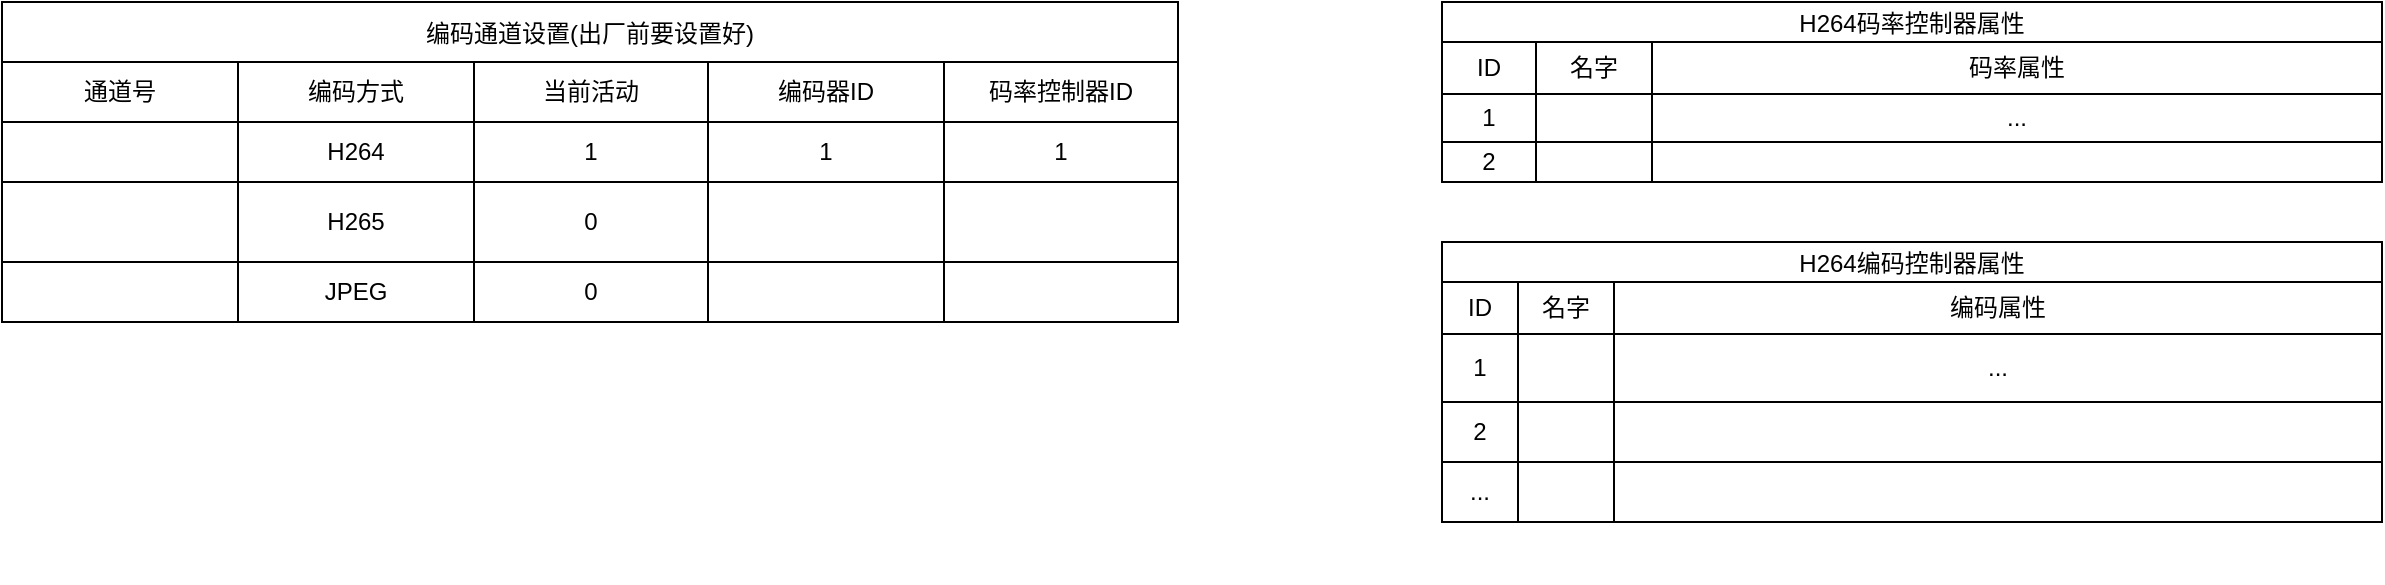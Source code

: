 <mxfile version="20.8.16" type="github">
  <diagram id="KSP_Ek3BJwsrb4C-WZ7z" name="第 1 页">
    <mxGraphModel dx="1290" dy="583" grid="1" gridSize="10" guides="1" tooltips="1" connect="1" arrows="1" fold="1" page="1" pageScale="1" pageWidth="827" pageHeight="1169" math="0" shadow="0">
      <root>
        <mxCell id="0" />
        <mxCell id="1" parent="0" />
        <mxCell id="0UnH1oCZMurItEouwhYK-30" value="" style="shape=partialRectangle;html=1;whiteSpace=wrap;connectable=0;strokeColor=inherit;overflow=hidden;fillColor=none;top=0;left=0;bottom=0;right=0;pointerEvents=1;" vertex="1" parent="1">
          <mxGeometry x="240" y="330" width="60" height="40" as="geometry">
            <mxRectangle width="60" height="40" as="alternateBounds" />
          </mxGeometry>
        </mxCell>
        <mxCell id="0UnH1oCZMurItEouwhYK-40" value="编码通道设置(出厂前要设置好)" style="shape=table;startSize=30;container=1;collapsible=0;childLayout=tableLayout;" vertex="1" parent="1">
          <mxGeometry x="120" y="80" width="588" height="160" as="geometry" />
        </mxCell>
        <mxCell id="0UnH1oCZMurItEouwhYK-41" value="" style="shape=tableRow;horizontal=0;startSize=0;swimlaneHead=0;swimlaneBody=0;strokeColor=inherit;top=0;left=0;bottom=0;right=0;collapsible=0;dropTarget=0;fillColor=none;points=[[0,0.5],[1,0.5]];portConstraint=eastwest;" vertex="1" parent="0UnH1oCZMurItEouwhYK-40">
          <mxGeometry y="30" width="588" height="30" as="geometry" />
        </mxCell>
        <mxCell id="0UnH1oCZMurItEouwhYK-105" value="通道号" style="shape=partialRectangle;html=1;whiteSpace=wrap;connectable=0;strokeColor=inherit;overflow=hidden;fillColor=none;top=0;left=0;bottom=0;right=0;pointerEvents=1;" vertex="1" parent="0UnH1oCZMurItEouwhYK-41">
          <mxGeometry width="118" height="30" as="geometry">
            <mxRectangle width="118" height="30" as="alternateBounds" />
          </mxGeometry>
        </mxCell>
        <mxCell id="0UnH1oCZMurItEouwhYK-42" value="编码方式" style="shape=partialRectangle;html=1;whiteSpace=wrap;connectable=0;strokeColor=inherit;overflow=hidden;fillColor=none;top=0;left=0;bottom=0;right=0;pointerEvents=1;" vertex="1" parent="0UnH1oCZMurItEouwhYK-41">
          <mxGeometry x="118" width="118" height="30" as="geometry">
            <mxRectangle width="118" height="30" as="alternateBounds" />
          </mxGeometry>
        </mxCell>
        <mxCell id="0UnH1oCZMurItEouwhYK-43" value="当前活动" style="shape=partialRectangle;html=1;whiteSpace=wrap;connectable=0;strokeColor=inherit;overflow=hidden;fillColor=none;top=0;left=0;bottom=0;right=0;pointerEvents=1;" vertex="1" parent="0UnH1oCZMurItEouwhYK-41">
          <mxGeometry x="236" width="117" height="30" as="geometry">
            <mxRectangle width="117" height="30" as="alternateBounds" />
          </mxGeometry>
        </mxCell>
        <mxCell id="0UnH1oCZMurItEouwhYK-44" value="编码器ID" style="shape=partialRectangle;html=1;whiteSpace=wrap;connectable=0;strokeColor=inherit;overflow=hidden;fillColor=none;top=0;left=0;bottom=0;right=0;pointerEvents=1;" vertex="1" parent="0UnH1oCZMurItEouwhYK-41">
          <mxGeometry x="353" width="118" height="30" as="geometry">
            <mxRectangle width="118" height="30" as="alternateBounds" />
          </mxGeometry>
        </mxCell>
        <mxCell id="0UnH1oCZMurItEouwhYK-57" value="码率控制器ID" style="shape=partialRectangle;html=1;whiteSpace=wrap;connectable=0;strokeColor=inherit;overflow=hidden;fillColor=none;top=0;left=0;bottom=0;right=0;pointerEvents=1;" vertex="1" parent="0UnH1oCZMurItEouwhYK-41">
          <mxGeometry x="471" width="117" height="30" as="geometry">
            <mxRectangle width="117" height="30" as="alternateBounds" />
          </mxGeometry>
        </mxCell>
        <mxCell id="0UnH1oCZMurItEouwhYK-45" value="" style="shape=tableRow;horizontal=0;startSize=0;swimlaneHead=0;swimlaneBody=0;strokeColor=inherit;top=0;left=0;bottom=0;right=0;collapsible=0;dropTarget=0;fillColor=none;points=[[0,0.5],[1,0.5]];portConstraint=eastwest;" vertex="1" parent="0UnH1oCZMurItEouwhYK-40">
          <mxGeometry y="60" width="588" height="30" as="geometry" />
        </mxCell>
        <mxCell id="0UnH1oCZMurItEouwhYK-106" style="shape=partialRectangle;html=1;whiteSpace=wrap;connectable=0;strokeColor=inherit;overflow=hidden;fillColor=none;top=0;left=0;bottom=0;right=0;pointerEvents=1;" vertex="1" parent="0UnH1oCZMurItEouwhYK-45">
          <mxGeometry width="118" height="30" as="geometry">
            <mxRectangle width="118" height="30" as="alternateBounds" />
          </mxGeometry>
        </mxCell>
        <mxCell id="0UnH1oCZMurItEouwhYK-46" value="H264" style="shape=partialRectangle;html=1;whiteSpace=wrap;connectable=0;strokeColor=inherit;overflow=hidden;fillColor=none;top=0;left=0;bottom=0;right=0;pointerEvents=1;" vertex="1" parent="0UnH1oCZMurItEouwhYK-45">
          <mxGeometry x="118" width="118" height="30" as="geometry">
            <mxRectangle width="118" height="30" as="alternateBounds" />
          </mxGeometry>
        </mxCell>
        <mxCell id="0UnH1oCZMurItEouwhYK-47" value="1" style="shape=partialRectangle;html=1;whiteSpace=wrap;connectable=0;strokeColor=inherit;overflow=hidden;fillColor=none;top=0;left=0;bottom=0;right=0;pointerEvents=1;" vertex="1" parent="0UnH1oCZMurItEouwhYK-45">
          <mxGeometry x="236" width="117" height="30" as="geometry">
            <mxRectangle width="117" height="30" as="alternateBounds" />
          </mxGeometry>
        </mxCell>
        <mxCell id="0UnH1oCZMurItEouwhYK-48" value="1" style="shape=partialRectangle;html=1;whiteSpace=wrap;connectable=0;strokeColor=inherit;overflow=hidden;fillColor=none;top=0;left=0;bottom=0;right=0;pointerEvents=1;" vertex="1" parent="0UnH1oCZMurItEouwhYK-45">
          <mxGeometry x="353" width="118" height="30" as="geometry">
            <mxRectangle width="118" height="30" as="alternateBounds" />
          </mxGeometry>
        </mxCell>
        <mxCell id="0UnH1oCZMurItEouwhYK-58" value="1" style="shape=partialRectangle;html=1;whiteSpace=wrap;connectable=0;strokeColor=inherit;overflow=hidden;fillColor=none;top=0;left=0;bottom=0;right=0;pointerEvents=1;" vertex="1" parent="0UnH1oCZMurItEouwhYK-45">
          <mxGeometry x="471" width="117" height="30" as="geometry">
            <mxRectangle width="117" height="30" as="alternateBounds" />
          </mxGeometry>
        </mxCell>
        <mxCell id="0UnH1oCZMurItEouwhYK-49" value="" style="shape=tableRow;horizontal=0;startSize=0;swimlaneHead=0;swimlaneBody=0;strokeColor=inherit;top=0;left=0;bottom=0;right=0;collapsible=0;dropTarget=0;fillColor=none;points=[[0,0.5],[1,0.5]];portConstraint=eastwest;" vertex="1" parent="0UnH1oCZMurItEouwhYK-40">
          <mxGeometry y="90" width="588" height="40" as="geometry" />
        </mxCell>
        <mxCell id="0UnH1oCZMurItEouwhYK-107" style="shape=partialRectangle;html=1;whiteSpace=wrap;connectable=0;strokeColor=inherit;overflow=hidden;fillColor=none;top=0;left=0;bottom=0;right=0;pointerEvents=1;" vertex="1" parent="0UnH1oCZMurItEouwhYK-49">
          <mxGeometry width="118" height="40" as="geometry">
            <mxRectangle width="118" height="40" as="alternateBounds" />
          </mxGeometry>
        </mxCell>
        <mxCell id="0UnH1oCZMurItEouwhYK-50" value="H265" style="shape=partialRectangle;html=1;whiteSpace=wrap;connectable=0;strokeColor=inherit;overflow=hidden;fillColor=none;top=0;left=0;bottom=0;right=0;pointerEvents=1;" vertex="1" parent="0UnH1oCZMurItEouwhYK-49">
          <mxGeometry x="118" width="118" height="40" as="geometry">
            <mxRectangle width="118" height="40" as="alternateBounds" />
          </mxGeometry>
        </mxCell>
        <mxCell id="0UnH1oCZMurItEouwhYK-51" value="0" style="shape=partialRectangle;html=1;whiteSpace=wrap;connectable=0;strokeColor=inherit;overflow=hidden;fillColor=none;top=0;left=0;bottom=0;right=0;pointerEvents=1;" vertex="1" parent="0UnH1oCZMurItEouwhYK-49">
          <mxGeometry x="236" width="117" height="40" as="geometry">
            <mxRectangle width="117" height="40" as="alternateBounds" />
          </mxGeometry>
        </mxCell>
        <mxCell id="0UnH1oCZMurItEouwhYK-52" value="" style="shape=partialRectangle;html=1;whiteSpace=wrap;connectable=0;strokeColor=inherit;overflow=hidden;fillColor=none;top=0;left=0;bottom=0;right=0;pointerEvents=1;" vertex="1" parent="0UnH1oCZMurItEouwhYK-49">
          <mxGeometry x="353" width="118" height="40" as="geometry">
            <mxRectangle width="118" height="40" as="alternateBounds" />
          </mxGeometry>
        </mxCell>
        <mxCell id="0UnH1oCZMurItEouwhYK-59" style="shape=partialRectangle;html=1;whiteSpace=wrap;connectable=0;strokeColor=inherit;overflow=hidden;fillColor=none;top=0;left=0;bottom=0;right=0;pointerEvents=1;" vertex="1" parent="0UnH1oCZMurItEouwhYK-49">
          <mxGeometry x="471" width="117" height="40" as="geometry">
            <mxRectangle width="117" height="40" as="alternateBounds" />
          </mxGeometry>
        </mxCell>
        <mxCell id="0UnH1oCZMurItEouwhYK-53" style="shape=tableRow;horizontal=0;startSize=0;swimlaneHead=0;swimlaneBody=0;strokeColor=inherit;top=0;left=0;bottom=0;right=0;collapsible=0;dropTarget=0;fillColor=none;points=[[0,0.5],[1,0.5]];portConstraint=eastwest;" vertex="1" parent="0UnH1oCZMurItEouwhYK-40">
          <mxGeometry y="130" width="588" height="30" as="geometry" />
        </mxCell>
        <mxCell id="0UnH1oCZMurItEouwhYK-108" style="shape=partialRectangle;html=1;whiteSpace=wrap;connectable=0;strokeColor=inherit;overflow=hidden;fillColor=none;top=0;left=0;bottom=0;right=0;pointerEvents=1;" vertex="1" parent="0UnH1oCZMurItEouwhYK-53">
          <mxGeometry width="118" height="30" as="geometry">
            <mxRectangle width="118" height="30" as="alternateBounds" />
          </mxGeometry>
        </mxCell>
        <mxCell id="0UnH1oCZMurItEouwhYK-54" value="JPEG" style="shape=partialRectangle;html=1;whiteSpace=wrap;connectable=0;strokeColor=inherit;overflow=hidden;fillColor=none;top=0;left=0;bottom=0;right=0;pointerEvents=1;" vertex="1" parent="0UnH1oCZMurItEouwhYK-53">
          <mxGeometry x="118" width="118" height="30" as="geometry">
            <mxRectangle width="118" height="30" as="alternateBounds" />
          </mxGeometry>
        </mxCell>
        <mxCell id="0UnH1oCZMurItEouwhYK-55" value="0" style="shape=partialRectangle;html=1;whiteSpace=wrap;connectable=0;strokeColor=inherit;overflow=hidden;fillColor=none;top=0;left=0;bottom=0;right=0;pointerEvents=1;" vertex="1" parent="0UnH1oCZMurItEouwhYK-53">
          <mxGeometry x="236" width="117" height="30" as="geometry">
            <mxRectangle width="117" height="30" as="alternateBounds" />
          </mxGeometry>
        </mxCell>
        <mxCell id="0UnH1oCZMurItEouwhYK-56" style="shape=partialRectangle;html=1;whiteSpace=wrap;connectable=0;strokeColor=inherit;overflow=hidden;fillColor=none;top=0;left=0;bottom=0;right=0;pointerEvents=1;" vertex="1" parent="0UnH1oCZMurItEouwhYK-53">
          <mxGeometry x="353" width="118" height="30" as="geometry">
            <mxRectangle width="118" height="30" as="alternateBounds" />
          </mxGeometry>
        </mxCell>
        <mxCell id="0UnH1oCZMurItEouwhYK-60" style="shape=partialRectangle;html=1;whiteSpace=wrap;connectable=0;strokeColor=inherit;overflow=hidden;fillColor=none;top=0;left=0;bottom=0;right=0;pointerEvents=1;" vertex="1" parent="0UnH1oCZMurItEouwhYK-53">
          <mxGeometry x="471" width="117" height="30" as="geometry">
            <mxRectangle width="117" height="30" as="alternateBounds" />
          </mxGeometry>
        </mxCell>
        <mxCell id="0UnH1oCZMurItEouwhYK-69" value="H264编码控制器属性" style="shape=table;startSize=20;container=1;collapsible=0;childLayout=tableLayout;" vertex="1" parent="1">
          <mxGeometry x="840" y="200" width="470" height="140" as="geometry" />
        </mxCell>
        <mxCell id="0UnH1oCZMurItEouwhYK-70" value="" style="shape=tableRow;horizontal=0;startSize=0;swimlaneHead=0;swimlaneBody=0;strokeColor=inherit;top=0;left=0;bottom=0;right=0;collapsible=0;dropTarget=0;fillColor=none;points=[[0,0.5],[1,0.5]];portConstraint=eastwest;" vertex="1" parent="0UnH1oCZMurItEouwhYK-69">
          <mxGeometry y="20" width="470" height="26" as="geometry" />
        </mxCell>
        <mxCell id="0UnH1oCZMurItEouwhYK-71" value="ID" style="shape=partialRectangle;html=1;whiteSpace=wrap;connectable=0;strokeColor=inherit;overflow=hidden;fillColor=none;top=0;left=0;bottom=0;right=0;pointerEvents=1;" vertex="1" parent="0UnH1oCZMurItEouwhYK-70">
          <mxGeometry width="38" height="26" as="geometry">
            <mxRectangle width="38" height="26" as="alternateBounds" />
          </mxGeometry>
        </mxCell>
        <mxCell id="0UnH1oCZMurItEouwhYK-98" value="名字" style="shape=partialRectangle;html=1;whiteSpace=wrap;connectable=0;strokeColor=inherit;overflow=hidden;fillColor=none;top=0;left=0;bottom=0;right=0;pointerEvents=1;" vertex="1" parent="0UnH1oCZMurItEouwhYK-70">
          <mxGeometry x="38" width="48" height="26" as="geometry">
            <mxRectangle width="48" height="26" as="alternateBounds" />
          </mxGeometry>
        </mxCell>
        <mxCell id="0UnH1oCZMurItEouwhYK-72" value="编码属性" style="shape=partialRectangle;html=1;whiteSpace=wrap;connectable=0;strokeColor=inherit;overflow=hidden;fillColor=none;top=0;left=0;bottom=0;right=0;pointerEvents=1;" vertex="1" parent="0UnH1oCZMurItEouwhYK-70">
          <mxGeometry x="86" width="384" height="26" as="geometry">
            <mxRectangle width="384" height="26" as="alternateBounds" />
          </mxGeometry>
        </mxCell>
        <mxCell id="0UnH1oCZMurItEouwhYK-74" value="" style="shape=tableRow;horizontal=0;startSize=0;swimlaneHead=0;swimlaneBody=0;strokeColor=inherit;top=0;left=0;bottom=0;right=0;collapsible=0;dropTarget=0;fillColor=none;points=[[0,0.5],[1,0.5]];portConstraint=eastwest;" vertex="1" parent="0UnH1oCZMurItEouwhYK-69">
          <mxGeometry y="46" width="470" height="34" as="geometry" />
        </mxCell>
        <mxCell id="0UnH1oCZMurItEouwhYK-75" value="1" style="shape=partialRectangle;html=1;whiteSpace=wrap;connectable=0;strokeColor=inherit;overflow=hidden;fillColor=none;top=0;left=0;bottom=0;right=0;pointerEvents=1;" vertex="1" parent="0UnH1oCZMurItEouwhYK-74">
          <mxGeometry width="38" height="34" as="geometry">
            <mxRectangle width="38" height="34" as="alternateBounds" />
          </mxGeometry>
        </mxCell>
        <mxCell id="0UnH1oCZMurItEouwhYK-99" style="shape=partialRectangle;html=1;whiteSpace=wrap;connectable=0;strokeColor=inherit;overflow=hidden;fillColor=none;top=0;left=0;bottom=0;right=0;pointerEvents=1;" vertex="1" parent="0UnH1oCZMurItEouwhYK-74">
          <mxGeometry x="38" width="48" height="34" as="geometry">
            <mxRectangle width="48" height="34" as="alternateBounds" />
          </mxGeometry>
        </mxCell>
        <mxCell id="0UnH1oCZMurItEouwhYK-76" value="..." style="shape=partialRectangle;html=1;whiteSpace=wrap;connectable=0;strokeColor=inherit;overflow=hidden;fillColor=none;top=0;left=0;bottom=0;right=0;pointerEvents=1;" vertex="1" parent="0UnH1oCZMurItEouwhYK-74">
          <mxGeometry x="86" width="384" height="34" as="geometry">
            <mxRectangle width="384" height="34" as="alternateBounds" />
          </mxGeometry>
        </mxCell>
        <mxCell id="0UnH1oCZMurItEouwhYK-78" value="" style="shape=tableRow;horizontal=0;startSize=0;swimlaneHead=0;swimlaneBody=0;strokeColor=inherit;top=0;left=0;bottom=0;right=0;collapsible=0;dropTarget=0;fillColor=none;points=[[0,0.5],[1,0.5]];portConstraint=eastwest;" vertex="1" parent="0UnH1oCZMurItEouwhYK-69">
          <mxGeometry y="80" width="470" height="30" as="geometry" />
        </mxCell>
        <mxCell id="0UnH1oCZMurItEouwhYK-79" value="2" style="shape=partialRectangle;html=1;whiteSpace=wrap;connectable=0;strokeColor=inherit;overflow=hidden;fillColor=none;top=0;left=0;bottom=0;right=0;pointerEvents=1;" vertex="1" parent="0UnH1oCZMurItEouwhYK-78">
          <mxGeometry width="38" height="30" as="geometry">
            <mxRectangle width="38" height="30" as="alternateBounds" />
          </mxGeometry>
        </mxCell>
        <mxCell id="0UnH1oCZMurItEouwhYK-100" style="shape=partialRectangle;html=1;whiteSpace=wrap;connectable=0;strokeColor=inherit;overflow=hidden;fillColor=none;top=0;left=0;bottom=0;right=0;pointerEvents=1;" vertex="1" parent="0UnH1oCZMurItEouwhYK-78">
          <mxGeometry x="38" width="48" height="30" as="geometry">
            <mxRectangle width="48" height="30" as="alternateBounds" />
          </mxGeometry>
        </mxCell>
        <mxCell id="0UnH1oCZMurItEouwhYK-80" value="" style="shape=partialRectangle;html=1;whiteSpace=wrap;connectable=0;strokeColor=inherit;overflow=hidden;fillColor=none;top=0;left=0;bottom=0;right=0;pointerEvents=1;" vertex="1" parent="0UnH1oCZMurItEouwhYK-78">
          <mxGeometry x="86" width="384" height="30" as="geometry">
            <mxRectangle width="384" height="30" as="alternateBounds" />
          </mxGeometry>
        </mxCell>
        <mxCell id="0UnH1oCZMurItEouwhYK-95" style="shape=tableRow;horizontal=0;startSize=0;swimlaneHead=0;swimlaneBody=0;strokeColor=inherit;top=0;left=0;bottom=0;right=0;collapsible=0;dropTarget=0;fillColor=none;points=[[0,0.5],[1,0.5]];portConstraint=eastwest;" vertex="1" parent="0UnH1oCZMurItEouwhYK-69">
          <mxGeometry y="110" width="470" height="30" as="geometry" />
        </mxCell>
        <mxCell id="0UnH1oCZMurItEouwhYK-96" value="..." style="shape=partialRectangle;html=1;whiteSpace=wrap;connectable=0;strokeColor=inherit;overflow=hidden;fillColor=none;top=0;left=0;bottom=0;right=0;pointerEvents=1;" vertex="1" parent="0UnH1oCZMurItEouwhYK-95">
          <mxGeometry width="38" height="30" as="geometry">
            <mxRectangle width="38" height="30" as="alternateBounds" />
          </mxGeometry>
        </mxCell>
        <mxCell id="0UnH1oCZMurItEouwhYK-101" style="shape=partialRectangle;html=1;whiteSpace=wrap;connectable=0;strokeColor=inherit;overflow=hidden;fillColor=none;top=0;left=0;bottom=0;right=0;pointerEvents=1;" vertex="1" parent="0UnH1oCZMurItEouwhYK-95">
          <mxGeometry x="38" width="48" height="30" as="geometry">
            <mxRectangle width="48" height="30" as="alternateBounds" />
          </mxGeometry>
        </mxCell>
        <mxCell id="0UnH1oCZMurItEouwhYK-97" style="shape=partialRectangle;html=1;whiteSpace=wrap;connectable=0;strokeColor=inherit;overflow=hidden;fillColor=none;top=0;left=0;bottom=0;right=0;pointerEvents=1;" vertex="1" parent="0UnH1oCZMurItEouwhYK-95">
          <mxGeometry x="86" width="384" height="30" as="geometry">
            <mxRectangle width="384" height="30" as="alternateBounds" />
          </mxGeometry>
        </mxCell>
        <mxCell id="0UnH1oCZMurItEouwhYK-82" value="H264码率控制器属性" style="shape=table;startSize=20;container=1;collapsible=0;childLayout=tableLayout;" vertex="1" parent="1">
          <mxGeometry x="840" y="80" width="470" height="90" as="geometry" />
        </mxCell>
        <mxCell id="0UnH1oCZMurItEouwhYK-83" value="" style="shape=tableRow;horizontal=0;startSize=0;swimlaneHead=0;swimlaneBody=0;strokeColor=inherit;top=0;left=0;bottom=0;right=0;collapsible=0;dropTarget=0;fillColor=none;points=[[0,0.5],[1,0.5]];portConstraint=eastwest;" vertex="1" parent="0UnH1oCZMurItEouwhYK-82">
          <mxGeometry y="20" width="470" height="26" as="geometry" />
        </mxCell>
        <mxCell id="0UnH1oCZMurItEouwhYK-84" value="ID" style="shape=partialRectangle;html=1;whiteSpace=wrap;connectable=0;strokeColor=inherit;overflow=hidden;fillColor=none;top=0;left=0;bottom=0;right=0;pointerEvents=1;" vertex="1" parent="0UnH1oCZMurItEouwhYK-83">
          <mxGeometry width="47" height="26" as="geometry">
            <mxRectangle width="47" height="26" as="alternateBounds" />
          </mxGeometry>
        </mxCell>
        <mxCell id="0UnH1oCZMurItEouwhYK-102" value="名字" style="shape=partialRectangle;html=1;whiteSpace=wrap;connectable=0;strokeColor=inherit;overflow=hidden;fillColor=none;top=0;left=0;bottom=0;right=0;pointerEvents=1;" vertex="1" parent="0UnH1oCZMurItEouwhYK-83">
          <mxGeometry x="47" width="58" height="26" as="geometry">
            <mxRectangle width="58" height="26" as="alternateBounds" />
          </mxGeometry>
        </mxCell>
        <mxCell id="0UnH1oCZMurItEouwhYK-85" value="码率属性" style="shape=partialRectangle;html=1;whiteSpace=wrap;connectable=0;strokeColor=inherit;overflow=hidden;fillColor=none;top=0;left=0;bottom=0;right=0;pointerEvents=1;" vertex="1" parent="0UnH1oCZMurItEouwhYK-83">
          <mxGeometry x="105" width="365" height="26" as="geometry">
            <mxRectangle width="365" height="26" as="alternateBounds" />
          </mxGeometry>
        </mxCell>
        <mxCell id="0UnH1oCZMurItEouwhYK-87" value="" style="shape=tableRow;horizontal=0;startSize=0;swimlaneHead=0;swimlaneBody=0;strokeColor=inherit;top=0;left=0;bottom=0;right=0;collapsible=0;dropTarget=0;fillColor=none;points=[[0,0.5],[1,0.5]];portConstraint=eastwest;" vertex="1" parent="0UnH1oCZMurItEouwhYK-82">
          <mxGeometry y="46" width="470" height="24" as="geometry" />
        </mxCell>
        <mxCell id="0UnH1oCZMurItEouwhYK-88" value="1" style="shape=partialRectangle;html=1;whiteSpace=wrap;connectable=0;strokeColor=inherit;overflow=hidden;fillColor=none;top=0;left=0;bottom=0;right=0;pointerEvents=1;" vertex="1" parent="0UnH1oCZMurItEouwhYK-87">
          <mxGeometry width="47" height="24" as="geometry">
            <mxRectangle width="47" height="24" as="alternateBounds" />
          </mxGeometry>
        </mxCell>
        <mxCell id="0UnH1oCZMurItEouwhYK-103" style="shape=partialRectangle;html=1;whiteSpace=wrap;connectable=0;strokeColor=inherit;overflow=hidden;fillColor=none;top=0;left=0;bottom=0;right=0;pointerEvents=1;" vertex="1" parent="0UnH1oCZMurItEouwhYK-87">
          <mxGeometry x="47" width="58" height="24" as="geometry">
            <mxRectangle width="58" height="24" as="alternateBounds" />
          </mxGeometry>
        </mxCell>
        <mxCell id="0UnH1oCZMurItEouwhYK-89" value="..." style="shape=partialRectangle;html=1;whiteSpace=wrap;connectable=0;strokeColor=inherit;overflow=hidden;fillColor=none;top=0;left=0;bottom=0;right=0;pointerEvents=1;" vertex="1" parent="0UnH1oCZMurItEouwhYK-87">
          <mxGeometry x="105" width="365" height="24" as="geometry">
            <mxRectangle width="365" height="24" as="alternateBounds" />
          </mxGeometry>
        </mxCell>
        <mxCell id="0UnH1oCZMurItEouwhYK-91" value="" style="shape=tableRow;horizontal=0;startSize=0;swimlaneHead=0;swimlaneBody=0;strokeColor=inherit;top=0;left=0;bottom=0;right=0;collapsible=0;dropTarget=0;fillColor=none;points=[[0,0.5],[1,0.5]];portConstraint=eastwest;" vertex="1" parent="0UnH1oCZMurItEouwhYK-82">
          <mxGeometry y="70" width="470" height="20" as="geometry" />
        </mxCell>
        <mxCell id="0UnH1oCZMurItEouwhYK-92" value="2" style="shape=partialRectangle;html=1;whiteSpace=wrap;connectable=0;strokeColor=inherit;overflow=hidden;fillColor=none;top=0;left=0;bottom=0;right=0;pointerEvents=1;" vertex="1" parent="0UnH1oCZMurItEouwhYK-91">
          <mxGeometry width="47" height="20" as="geometry">
            <mxRectangle width="47" height="20" as="alternateBounds" />
          </mxGeometry>
        </mxCell>
        <mxCell id="0UnH1oCZMurItEouwhYK-104" style="shape=partialRectangle;html=1;whiteSpace=wrap;connectable=0;strokeColor=inherit;overflow=hidden;fillColor=none;top=0;left=0;bottom=0;right=0;pointerEvents=1;" vertex="1" parent="0UnH1oCZMurItEouwhYK-91">
          <mxGeometry x="47" width="58" height="20" as="geometry">
            <mxRectangle width="58" height="20" as="alternateBounds" />
          </mxGeometry>
        </mxCell>
        <mxCell id="0UnH1oCZMurItEouwhYK-93" value="" style="shape=partialRectangle;html=1;whiteSpace=wrap;connectable=0;strokeColor=inherit;overflow=hidden;fillColor=none;top=0;left=0;bottom=0;right=0;pointerEvents=1;" vertex="1" parent="0UnH1oCZMurItEouwhYK-91">
          <mxGeometry x="105" width="365" height="20" as="geometry">
            <mxRectangle width="365" height="20" as="alternateBounds" />
          </mxGeometry>
        </mxCell>
      </root>
    </mxGraphModel>
  </diagram>
</mxfile>
